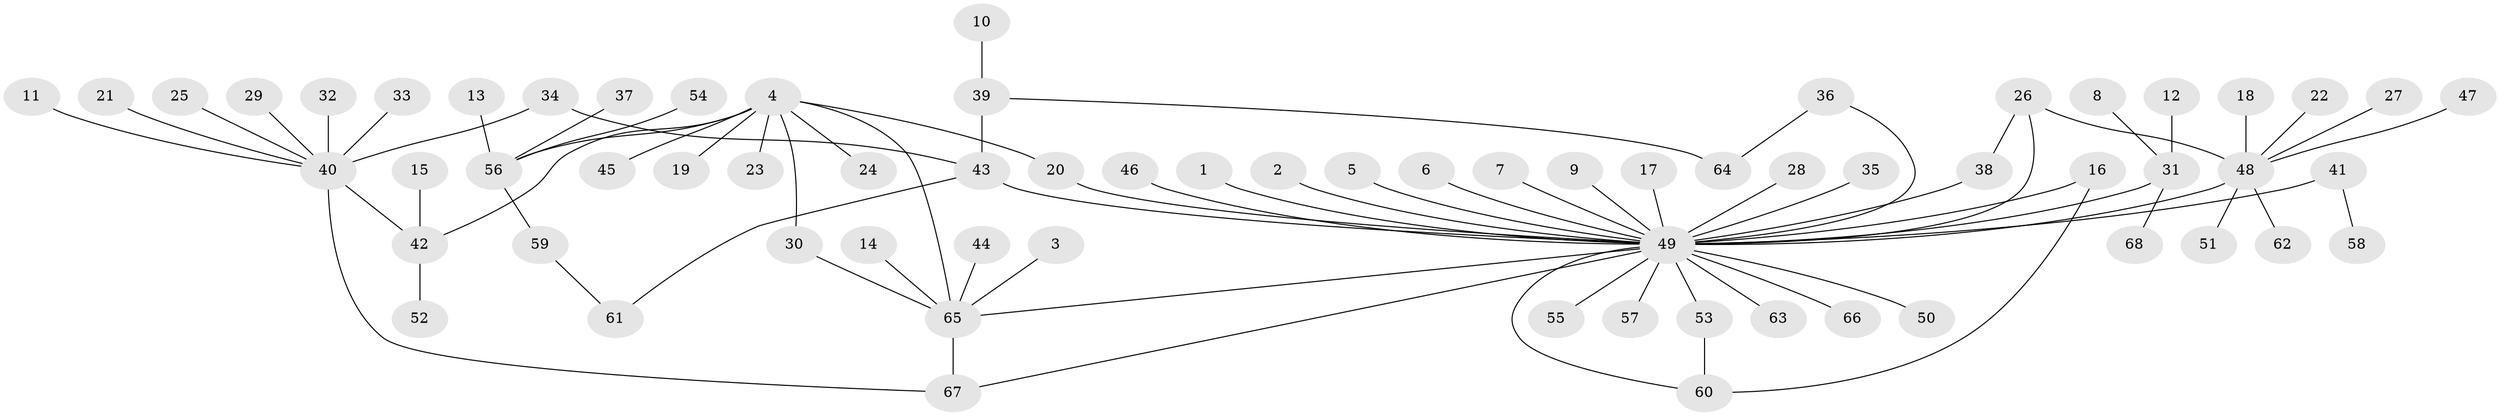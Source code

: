 // original degree distribution, {6: 0.022900763358778626, 7: 0.015267175572519083, 9: 0.007633587786259542, 29: 0.007633587786259542, 1: 0.5801526717557252, 4: 0.022900763358778626, 3: 0.1297709923664122, 5: 0.022900763358778626, 2: 0.17557251908396945, 10: 0.015267175572519083}
// Generated by graph-tools (version 1.1) at 2025/26/03/09/25 03:26:04]
// undirected, 68 vertices, 78 edges
graph export_dot {
graph [start="1"]
  node [color=gray90,style=filled];
  1;
  2;
  3;
  4;
  5;
  6;
  7;
  8;
  9;
  10;
  11;
  12;
  13;
  14;
  15;
  16;
  17;
  18;
  19;
  20;
  21;
  22;
  23;
  24;
  25;
  26;
  27;
  28;
  29;
  30;
  31;
  32;
  33;
  34;
  35;
  36;
  37;
  38;
  39;
  40;
  41;
  42;
  43;
  44;
  45;
  46;
  47;
  48;
  49;
  50;
  51;
  52;
  53;
  54;
  55;
  56;
  57;
  58;
  59;
  60;
  61;
  62;
  63;
  64;
  65;
  66;
  67;
  68;
  1 -- 49 [weight=1.0];
  2 -- 49 [weight=1.0];
  3 -- 65 [weight=1.0];
  4 -- 19 [weight=1.0];
  4 -- 20 [weight=1.0];
  4 -- 23 [weight=1.0];
  4 -- 24 [weight=1.0];
  4 -- 30 [weight=1.0];
  4 -- 42 [weight=1.0];
  4 -- 45 [weight=1.0];
  4 -- 56 [weight=2.0];
  4 -- 65 [weight=1.0];
  5 -- 49 [weight=1.0];
  6 -- 49 [weight=1.0];
  7 -- 49 [weight=1.0];
  8 -- 31 [weight=1.0];
  9 -- 49 [weight=1.0];
  10 -- 39 [weight=1.0];
  11 -- 40 [weight=1.0];
  12 -- 31 [weight=1.0];
  13 -- 56 [weight=1.0];
  14 -- 65 [weight=1.0];
  15 -- 42 [weight=1.0];
  16 -- 49 [weight=1.0];
  16 -- 60 [weight=1.0];
  17 -- 49 [weight=1.0];
  18 -- 48 [weight=1.0];
  20 -- 49 [weight=1.0];
  21 -- 40 [weight=1.0];
  22 -- 48 [weight=1.0];
  25 -- 40 [weight=1.0];
  26 -- 38 [weight=1.0];
  26 -- 48 [weight=1.0];
  26 -- 49 [weight=2.0];
  27 -- 48 [weight=1.0];
  28 -- 49 [weight=1.0];
  29 -- 40 [weight=1.0];
  30 -- 65 [weight=1.0];
  31 -- 49 [weight=1.0];
  31 -- 68 [weight=1.0];
  32 -- 40 [weight=1.0];
  33 -- 40 [weight=1.0];
  34 -- 40 [weight=1.0];
  34 -- 43 [weight=1.0];
  35 -- 49 [weight=1.0];
  36 -- 49 [weight=1.0];
  36 -- 64 [weight=1.0];
  37 -- 56 [weight=1.0];
  38 -- 49 [weight=1.0];
  39 -- 43 [weight=2.0];
  39 -- 64 [weight=1.0];
  40 -- 42 [weight=1.0];
  40 -- 67 [weight=1.0];
  41 -- 49 [weight=1.0];
  41 -- 58 [weight=1.0];
  42 -- 52 [weight=1.0];
  43 -- 49 [weight=1.0];
  43 -- 61 [weight=1.0];
  44 -- 65 [weight=1.0];
  46 -- 49 [weight=1.0];
  47 -- 48 [weight=1.0];
  48 -- 49 [weight=2.0];
  48 -- 51 [weight=1.0];
  48 -- 62 [weight=1.0];
  49 -- 50 [weight=1.0];
  49 -- 53 [weight=1.0];
  49 -- 55 [weight=1.0];
  49 -- 57 [weight=1.0];
  49 -- 60 [weight=1.0];
  49 -- 63 [weight=1.0];
  49 -- 65 [weight=1.0];
  49 -- 66 [weight=1.0];
  49 -- 67 [weight=1.0];
  53 -- 60 [weight=1.0];
  54 -- 56 [weight=1.0];
  56 -- 59 [weight=1.0];
  59 -- 61 [weight=1.0];
  65 -- 67 [weight=1.0];
}
